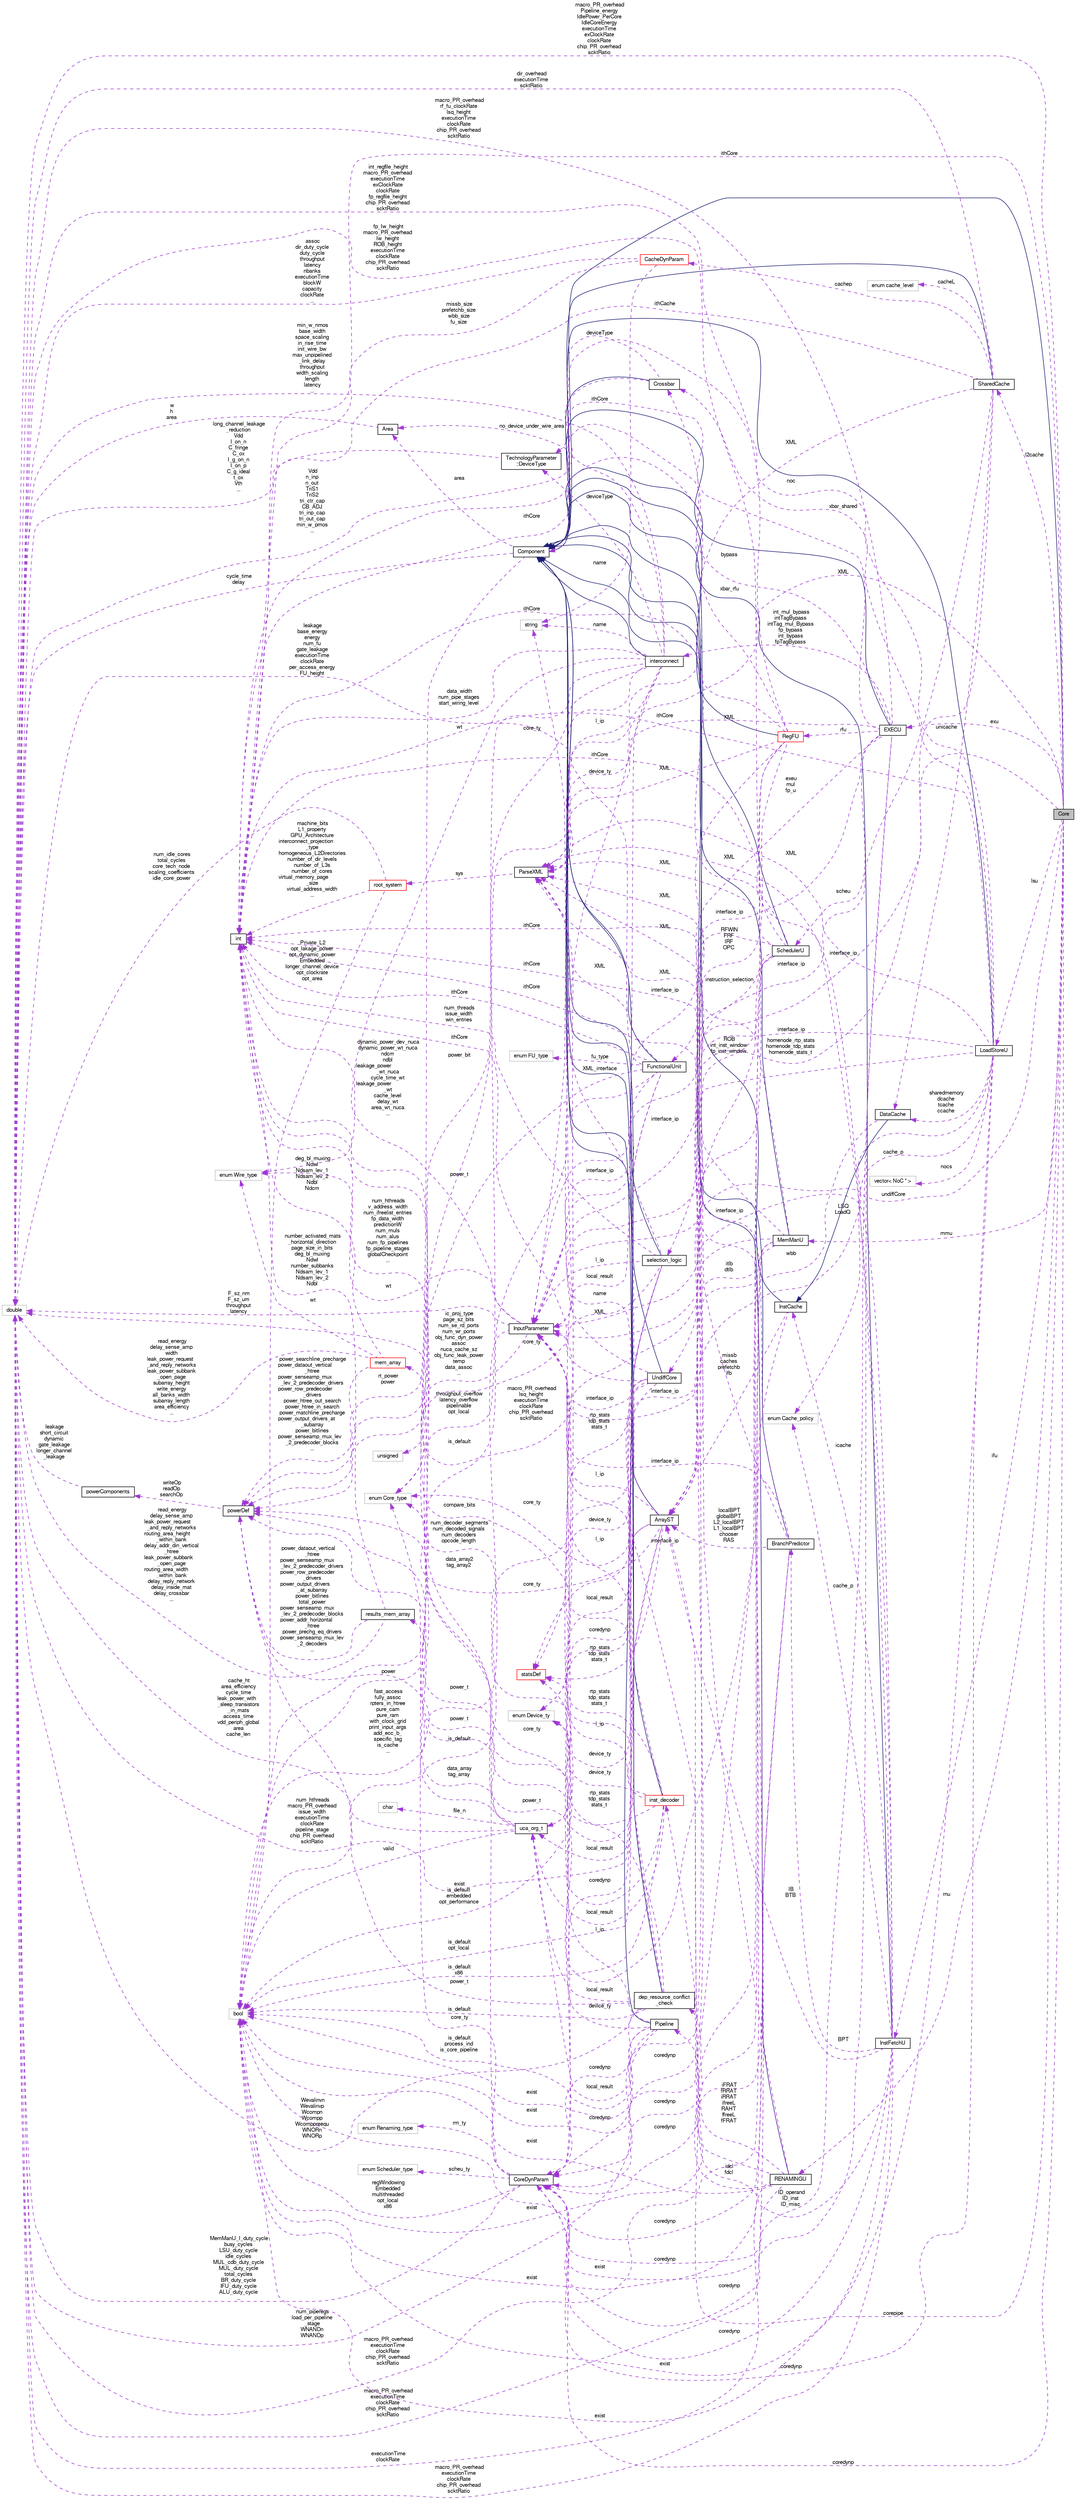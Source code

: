 digraph "Core"
{
  bgcolor="transparent";
  edge [fontname="FreeSans",fontsize="10",labelfontname="FreeSans",labelfontsize="10"];
  node [fontname="FreeSans",fontsize="10",shape=record];
  rankdir="LR";
  Node2 [label="Core",height=0.2,width=0.4,color="black", fillcolor="grey75", style="filled", fontcolor="black"];
  Node3 -> Node2 [dir="back",color="midnightblue",fontsize="10",style="solid",fontname="FreeSans"];
  Node3 [label="Component",height=0.2,width=0.4,color="black",URL="$classComponent.html"];
  Node4 -> Node3 [dir="back",color="darkorchid3",fontsize="10",style="dashed",label=" cycle_time\ndelay" ,fontname="FreeSans"];
  Node4 [label="double",height=0.2,width=0.4,color="grey75"];
  Node5 -> Node3 [dir="back",color="darkorchid3",fontsize="10",style="dashed",label=" rt_power\npower" ,fontname="FreeSans"];
  Node5 [label="powerDef",height=0.2,width=0.4,color="black",URL="$classpowerDef.html"];
  Node6 -> Node5 [dir="back",color="darkorchid3",fontsize="10",style="dashed",label=" writeOp\nreadOp\nsearchOp" ,fontname="FreeSans"];
  Node6 [label="powerComponents",height=0.2,width=0.4,color="black",URL="$classpowerComponents.html"];
  Node4 -> Node6 [dir="back",color="darkorchid3",fontsize="10",style="dashed",label=" leakage\nshort_circuit\ndynamic\ngate_leakage\nlonger_channel\l_leakage" ,fontname="FreeSans"];
  Node7 -> Node3 [dir="back",color="darkorchid3",fontsize="10",style="dashed",label=" area" ,fontname="FreeSans"];
  Node7 [label="Area",height=0.2,width=0.4,color="black",URL="$classArea.html"];
  Node4 -> Node7 [dir="back",color="darkorchid3",fontsize="10",style="dashed",label=" w\nh\narea" ,fontname="FreeSans"];
  Node8 -> Node2 [dir="back",color="darkorchid3",fontsize="10",style="dashed",label=" undiffCore" ,fontname="FreeSans"];
  Node8 [label="UndiffCore",height=0.2,width=0.4,color="black",URL="$classUndiffCore.html"];
  Node3 -> Node8 [dir="back",color="midnightblue",fontsize="10",style="solid",fontname="FreeSans"];
  Node4 -> Node8 [dir="back",color="darkorchid3",fontsize="10",style="dashed",label=" num_hthreads\nmacro_PR_overhead\nissue_width\nexecutionTime\nclockRate\npipeline_stage\nchip_PR_overhead\nscktRatio" ,fontname="FreeSans"];
  Node9 -> Node8 [dir="back",color="darkorchid3",fontsize="10",style="dashed",label=" coredynp" ,fontname="FreeSans"];
  Node9 [label="CoreDynParam",height=0.2,width=0.4,color="black",URL="$classCoreDynParam.html"];
  Node4 -> Node9 [dir="back",color="darkorchid3",fontsize="10",style="dashed",label=" MemManU_I_duty_cycle\nbusy_cycles\nLSU_duty_cycle\nidle_cycles\nMUL_cdb_duty_cycle\nMUL_duty_cycle\ntotal_cycles\nBR_duty_cycle\nIFU_duty_cycle\nALU_duty_cycle\n..." ,fontname="FreeSans"];
  Node10 -> Node9 [dir="back",color="darkorchid3",fontsize="10",style="dashed",label=" num_hthreads\nv_address_width\nnum_ifreelist_entries\nfp_data_width\npredictionW\nnum_muls\nnum_alus\nnum_fp_pipelines\nfp_pipeline_stages\nglobalCheckpoint\n..." ,fontname="FreeSans"];
  Node10 [label="int",height=0.2,width=0.4,color="black",URL="$classint.html"];
  Node11 -> Node9 [dir="back",color="darkorchid3",fontsize="10",style="dashed",label=" rm_ty" ,fontname="FreeSans"];
  Node11 [label="enum Renaming_type",height=0.2,width=0.4,color="grey75"];
  Node12 -> Node9 [dir="back",color="darkorchid3",fontsize="10",style="dashed",label=" regWindowing\nEmbedded\nmultithreaded\nopt_local\nx86" ,fontname="FreeSans"];
  Node12 [label="bool",height=0.2,width=0.4,color="grey75"];
  Node13 -> Node9 [dir="back",color="darkorchid3",fontsize="10",style="dashed",label=" scheu_ty" ,fontname="FreeSans"];
  Node13 [label="enum Scheduler_type",height=0.2,width=0.4,color="grey75"];
  Node14 -> Node9 [dir="back",color="darkorchid3",fontsize="10",style="dashed",label=" core_ty" ,fontname="FreeSans"];
  Node14 [label="enum Core_type",height=0.2,width=0.4,color="grey75"];
  Node10 -> Node8 [dir="back",color="darkorchid3",fontsize="10",style="dashed",label=" ithCore" ,fontname="FreeSans"];
  Node12 -> Node8 [dir="back",color="darkorchid3",fontsize="10",style="dashed",label=" exist\nis_default\nembedded\nopt_performance" ,fontname="FreeSans"];
  Node15 -> Node8 [dir="back",color="darkorchid3",fontsize="10",style="dashed",label=" interface_ip" ,fontname="FreeSans"];
  Node15 [label="InputParameter",height=0.2,width=0.4,color="black",URL="$classInputParameter.html"];
  Node4 -> Node15 [dir="back",color="darkorchid3",fontsize="10",style="dashed",label=" F_sz_nm\nF_sz_um\nthroughput\nlatency" ,fontname="FreeSans"];
  Node10 -> Node15 [dir="back",color="darkorchid3",fontsize="10",style="dashed",label=" dynamic_power_dev_nuca\ndynamic_power_wt_nuca\nndcm\nndbl\nleakage_power\l_wt_nuca\ncycle_time_wt\nleakage_power\l_wt\ncache_level\ndelay_wt\narea_wt_nuca\n..." ,fontname="FreeSans"];
  Node12 -> Node15 [dir="back",color="darkorchid3",fontsize="10",style="dashed",label=" fast_access\nfully_assoc\nrpters_in_htree\npure_cam\npure_ram\nwith_clock_grid\nprint_input_args\nadd_ecc_b_\nspecific_tag\nis_cache\n..." ,fontname="FreeSans"];
  Node16 -> Node15 [dir="back",color="darkorchid3",fontsize="10",style="dashed",label=" wt" ,fontname="FreeSans"];
  Node16 [label="enum Wire_type",height=0.2,width=0.4,color="grey75"];
  Node17 -> Node15 [dir="back",color="darkorchid3",fontsize="10",style="dashed",label=" ic_proj_type\npage_sz_bits\nnum_se_rd_ports\nnum_wr_ports\nobj_func_dyn_power\nassoc\nnuca_cache_sz\nobj_func_leak_power\ntemp\ndata_assoc\n..." ,fontname="FreeSans"];
  Node17 [label="unsigned",height=0.2,width=0.4,color="grey75"];
  Node18 -> Node8 [dir="back",color="darkorchid3",fontsize="10",style="dashed",label=" XML" ,fontname="FreeSans"];
  Node18 [label="ParseXML",height=0.2,width=0.4,color="black",URL="$classParseXML.html"];
  Node19 -> Node18 [dir="back",color="darkorchid3",fontsize="10",style="dashed",label=" sys" ,fontname="FreeSans"];
  Node19 [label="root_system",height=0.2,width=0.4,color="red",URL="$structroot__system.html"];
  Node4 -> Node19 [dir="back",color="darkorchid3",fontsize="10",style="dashed",label=" num_idle_cores\ntotal_cycles\ncore_tech_node\nscaling_coefficients\nidle_core_power" ,fontname="FreeSans"];
  Node10 -> Node19 [dir="back",color="darkorchid3",fontsize="10",style="dashed",label=" machine_bits\nL1_property\nGPU_Architecture\ninterconnect_projection\l_type\nhomogeneous_L2Directories\nnumber_of_dir_levels\nnumber_of_L3s\nnumber_of_cores\nvirtual_memory_page\l_size\nvirtual_address_width\n..." ,fontname="FreeSans"];
  Node12 -> Node19 [dir="back",color="darkorchid3",fontsize="10",style="dashed",label=" Private_L2\nopt_lakage_power\nopt_dynamic_power\nEmbedded\nlonger_channel_device\nopt_clockrate\nopt_area" ,fontname="FreeSans"];
  Node14 -> Node8 [dir="back",color="darkorchid3",fontsize="10",style="dashed",label=" core_ty" ,fontname="FreeSans"];
  Node38 -> Node2 [dir="back",color="darkorchid3",fontsize="10",style="dashed",label=" corepipe" ,fontname="FreeSans"];
  Node38 [label="Pipeline",height=0.2,width=0.4,color="black",URL="$classPipeline.html"];
  Node3 -> Node38 [dir="back",color="midnightblue",fontsize="10",style="solid",fontname="FreeSans"];
  Node4 -> Node38 [dir="back",color="darkorchid3",fontsize="10",style="dashed",label=" num_piperegs\nload_per_pipeline\l_stage\nWNANDn\nWNANDp" ,fontname="FreeSans"];
  Node39 -> Node38 [dir="back",color="darkorchid3",fontsize="10",style="dashed",label=" device_ty" ,fontname="FreeSans"];
  Node39 [label="enum Device_ty",height=0.2,width=0.4,color="grey75"];
  Node9 -> Node38 [dir="back",color="darkorchid3",fontsize="10",style="dashed",label=" coredynp" ,fontname="FreeSans"];
  Node40 -> Node38 [dir="back",color="darkorchid3",fontsize="10",style="dashed",label=" local_result" ,fontname="FreeSans"];
  Node40 [label="uca_org_t",height=0.2,width=0.4,color="black",URL="$classuca__org__t.html"];
  Node4 -> Node40 [dir="back",color="darkorchid3",fontsize="10",style="dashed",label=" cache_ht\narea_efficiency\ncycle_time\nleak_power_with\l_sleep_transistors\l_in_mats\naccess_time\nvdd_periph_global\narea\ncache_len" ,fontname="FreeSans"];
  Node21 -> Node40 [dir="back",color="darkorchid3",fontsize="10",style="dashed",label=" file_n" ,fontname="FreeSans"];
  Node21 [label="char",height=0.2,width=0.4,color="grey75"];
  Node5 -> Node40 [dir="back",color="darkorchid3",fontsize="10",style="dashed",label=" power" ,fontname="FreeSans"];
  Node41 -> Node40 [dir="back",color="darkorchid3",fontsize="10",style="dashed",label=" data_array2\ntag_array2" ,fontname="FreeSans"];
  Node41 [label="mem_array",height=0.2,width=0.4,color="red",URL="$classmem__array.html"];
  Node4 -> Node41 [dir="back",color="darkorchid3",fontsize="10",style="dashed",label=" read_energy\ndelay_sense_amp\nwidth\nleak_power_request\l_and_reply_networks\nleak_power_subbank\l_open_page\nsubarray_height\nwrite_energy\nall_banks_width\nsubarray_length\narea_efficiency\n..." ,fontname="FreeSans"];
  Node5 -> Node41 [dir="back",color="darkorchid3",fontsize="10",style="dashed",label=" power_searchline_precharge\npower_dataout_vertical\l_htree\npower_senseamp_mux\l_lev_2_predecoder_drivers\npower_row_predecoder\l_drivers\npower_htree_out_search\npower_htree_in_search\npower_matchline_precharge\npower_output_drivers_at\l_subarray\npower_bitlines\npower_senseamp_mux_lev\l_2_predecoder_blocks\n..." ,fontname="FreeSans"];
  Node10 -> Node41 [dir="back",color="darkorchid3",fontsize="10",style="dashed",label=" deg_bl_muxing\nNdwl\nNdsam_lev_1\nNdsam_lev_2\nNdbl\nNdcm" ,fontname="FreeSans"];
  Node16 -> Node41 [dir="back",color="darkorchid3",fontsize="10",style="dashed",label=" wt" ,fontname="FreeSans"];
  Node43 -> Node40 [dir="back",color="darkorchid3",fontsize="10",style="dashed",label=" data_array\ntag_array" ,fontname="FreeSans"];
  Node43 [label="results_mem_array",height=0.2,width=0.4,color="black",URL="$structresults__mem__array.html"];
  Node4 -> Node43 [dir="back",color="darkorchid3",fontsize="10",style="dashed",label=" read_energy\ndelay_sense_amp\nleak_power_request\l_and_reply_networks\nrouting_area_height\l_within_bank\ndelay_addr_din_vertical\l_htree\nleak_power_subbank\l_open_page\nrouting_area_width\l_within_bank\ndelay_reply_network\ndelay_inside_mat\ndelay_crossbar\n..." ,fontname="FreeSans"];
  Node5 -> Node43 [dir="back",color="darkorchid3",fontsize="10",style="dashed",label=" power_dataout_vertical\l_htree\npower_senseamp_mux\l_lev_2_predecoder_drivers\npower_row_predecoder\l_drivers\npower_output_drivers\l_at_subarray\npower_bitlines\ntotal_power\npower_senseamp_mux\l_lev_2_predecoder_blocks\npower_addr_horizontal\l_htree\npower_prechg_eq_drivers\npower_senseamp_mux_lev\l_2_decoders\n..." ,fontname="FreeSans"];
  Node10 -> Node43 [dir="back",color="darkorchid3",fontsize="10",style="dashed",label=" number_activated_mats\l_horizontal_direction\npage_size_in_bits\ndeg_bl_muxing\nNdwl\nnumber_subbanks\nNdsam_lev_1\nNdsam_lev_2\nNdbl" ,fontname="FreeSans"];
  Node12 -> Node40 [dir="back",color="darkorchid3",fontsize="10",style="dashed",label=" valid" ,fontname="FreeSans"];
  Node12 -> Node38 [dir="back",color="darkorchid3",fontsize="10",style="dashed",label=" is_default\nprocess_ind\nis_core_pipeline" ,fontname="FreeSans"];
  Node15 -> Node38 [dir="back",color="darkorchid3",fontsize="10",style="dashed",label=" l_ip" ,fontname="FreeSans"];
  Node44 -> Node2 [dir="back",color="darkorchid3",fontsize="10",style="dashed",label=" exu" ,fontname="FreeSans"];
  Node44 [label="EXECU",height=0.2,width=0.4,color="black",URL="$classEXECU.html"];
  Node3 -> Node44 [dir="back",color="midnightblue",fontsize="10",style="solid",fontname="FreeSans"];
  Node45 -> Node44 [dir="back",color="darkorchid3",fontsize="10",style="dashed",label=" exeu\nmul\nfp_u" ,fontname="FreeSans"];
  Node45 [label="FunctionalUnit",height=0.2,width=0.4,color="black",URL="$classFunctionalUnit.html"];
  Node3 -> Node45 [dir="back",color="midnightblue",fontsize="10",style="solid",fontname="FreeSans"];
  Node4 -> Node45 [dir="back",color="darkorchid3",fontsize="10",style="dashed",label=" leakage\nbase_energy\nenergy\nnum_fu\ngate_leakage\nexecutionTime\nclockRate\nper_access_energy\nFU_height" ,fontname="FreeSans"];
  Node9 -> Node45 [dir="back",color="darkorchid3",fontsize="10",style="dashed",label=" coredynp" ,fontname="FreeSans"];
  Node5 -> Node45 [dir="back",color="darkorchid3",fontsize="10",style="dashed",label=" power_t" ,fontname="FreeSans"];
  Node46 -> Node45 [dir="back",color="darkorchid3",fontsize="10",style="dashed",label=" rtp_stats\ntdp_stats\nstats_t" ,fontname="FreeSans"];
  Node46 [label="statsDef",height=0.2,width=0.4,color="red",URL="$classstatsDef.html"];
  Node48 -> Node45 [dir="back",color="darkorchid3",fontsize="10",style="dashed",label=" fu_type" ,fontname="FreeSans"];
  Node48 [label="enum FU_type",height=0.2,width=0.4,color="grey75"];
  Node10 -> Node45 [dir="back",color="darkorchid3",fontsize="10",style="dashed",label=" ithCore" ,fontname="FreeSans"];
  Node12 -> Node45 [dir="back",color="darkorchid3",fontsize="10",style="dashed",label=" is_default" ,fontname="FreeSans"];
  Node15 -> Node45 [dir="back",color="darkorchid3",fontsize="10",style="dashed",label=" interface_ip" ,fontname="FreeSans"];
  Node18 -> Node45 [dir="back",color="darkorchid3",fontsize="10",style="dashed",label=" XML" ,fontname="FreeSans"];
  Node4 -> Node44 [dir="back",color="darkorchid3",fontsize="10",style="dashed",label=" macro_PR_overhead\nrf_fu_clockRate\nlsq_height\nexecutionTime\nclockRate\nchip_PR_overhead\nscktRatio" ,fontname="FreeSans"];
  Node49 -> Node44 [dir="back",color="darkorchid3",fontsize="10",style="dashed",label=" scheu" ,fontname="FreeSans"];
  Node49 [label="SchedulerU",height=0.2,width=0.4,color="black",URL="$classSchedulerU.html"];
  Node3 -> Node49 [dir="back",color="midnightblue",fontsize="10",style="solid",fontname="FreeSans"];
  Node4 -> Node49 [dir="back",color="darkorchid3",fontsize="10",style="dashed",label=" fp_Iw_height\nmacro_PR_overhead\nIw_height\nROB_height\nexecutionTime\nclockRate\nchip_PR_overhead\nscktRatio" ,fontname="FreeSans"];
  Node50 -> Node49 [dir="back",color="darkorchid3",fontsize="10",style="dashed",label=" ROB\nint_inst_window\nfp_inst_window" ,fontname="FreeSans"];
  Node50 [label="ArrayST",height=0.2,width=0.4,color="black",URL="$classArrayST.html"];
  Node3 -> Node50 [dir="back",color="midnightblue",fontsize="10",style="solid",fontname="FreeSans"];
  Node39 -> Node50 [dir="back",color="darkorchid3",fontsize="10",style="dashed",label=" device_ty" ,fontname="FreeSans"];
  Node5 -> Node50 [dir="back",color="darkorchid3",fontsize="10",style="dashed",label=" power_t" ,fontname="FreeSans"];
  Node40 -> Node50 [dir="back",color="darkorchid3",fontsize="10",style="dashed",label=" local_result" ,fontname="FreeSans"];
  Node46 -> Node50 [dir="back",color="darkorchid3",fontsize="10",style="dashed",label=" rtp_stats\ntdp_stats\nstats_t" ,fontname="FreeSans"];
  Node12 -> Node50 [dir="back",color="darkorchid3",fontsize="10",style="dashed",label=" is_default\nopt_local" ,fontname="FreeSans"];
  Node51 -> Node50 [dir="back",color="darkorchid3",fontsize="10",style="dashed",label=" name" ,fontname="FreeSans"];
  Node51 [label="string",height=0.2,width=0.4,color="grey75"];
  Node15 -> Node50 [dir="back",color="darkorchid3",fontsize="10",style="dashed",label=" l_ip" ,fontname="FreeSans"];
  Node14 -> Node50 [dir="back",color="darkorchid3",fontsize="10",style="dashed",label=" core_ty" ,fontname="FreeSans"];
  Node9 -> Node49 [dir="back",color="darkorchid3",fontsize="10",style="dashed",label=" coredynp" ,fontname="FreeSans"];
  Node10 -> Node49 [dir="back",color="darkorchid3",fontsize="10",style="dashed",label=" ithCore" ,fontname="FreeSans"];
  Node12 -> Node49 [dir="back",color="darkorchid3",fontsize="10",style="dashed",label=" exist" ,fontname="FreeSans"];
  Node15 -> Node49 [dir="back",color="darkorchid3",fontsize="10",style="dashed",label=" interface_ip" ,fontname="FreeSans"];
  Node52 -> Node49 [dir="back",color="darkorchid3",fontsize="10",style="dashed",label=" instruction_selection" ,fontname="FreeSans"];
  Node52 [label="selection_logic",height=0.2,width=0.4,color="black",URL="$classselection__logic.html"];
  Node3 -> Node52 [dir="back",color="midnightblue",fontsize="10",style="solid",fontname="FreeSans"];
  Node39 -> Node52 [dir="back",color="darkorchid3",fontsize="10",style="dashed",label=" device_ty" ,fontname="FreeSans"];
  Node40 -> Node52 [dir="back",color="darkorchid3",fontsize="10",style="dashed",label=" local_result" ,fontname="FreeSans"];
  Node10 -> Node52 [dir="back",color="darkorchid3",fontsize="10",style="dashed",label=" num_threads\nissue_width\nwin_entries" ,fontname="FreeSans"];
  Node12 -> Node52 [dir="back",color="darkorchid3",fontsize="10",style="dashed",label=" is_default" ,fontname="FreeSans"];
  Node15 -> Node52 [dir="back",color="darkorchid3",fontsize="10",style="dashed",label=" l_ip" ,fontname="FreeSans"];
  Node18 -> Node52 [dir="back",color="darkorchid3",fontsize="10",style="dashed",label=" XML_interface" ,fontname="FreeSans"];
  Node14 -> Node52 [dir="back",color="darkorchid3",fontsize="10",style="dashed",label=" core_ty" ,fontname="FreeSans"];
  Node18 -> Node49 [dir="back",color="darkorchid3",fontsize="10",style="dashed",label=" XML" ,fontname="FreeSans"];
  Node9 -> Node44 [dir="back",color="darkorchid3",fontsize="10",style="dashed",label=" coredynp" ,fontname="FreeSans"];
  Node3 -> Node44 [dir="back",color="darkorchid3",fontsize="10",style="dashed",label=" bypass" ,fontname="FreeSans"];
  Node53 -> Node44 [dir="back",color="darkorchid3",fontsize="10",style="dashed",label=" int_mul_bypass\nintTagBypass\nintTag_mul_Bypass\nfp_bypass\nint_bypass\nfpTagBypass" ,fontname="FreeSans"];
  Node53 [label="interconnect",height=0.2,width=0.4,color="black",URL="$classinterconnect.html"];
  Node3 -> Node53 [dir="back",color="midnightblue",fontsize="10",style="solid",fontname="FreeSans"];
  Node4 -> Node53 [dir="back",color="darkorchid3",fontsize="10",style="dashed",label=" min_w_nmos\nbase_width\nspace_scaling\nin_rise_time\ninit_wire_bw\nmax_unpipelined\l_link_delay\nthroughput\nwidth_scaling\nlength\nlatency\n..." ,fontname="FreeSans"];
  Node51 -> Node53 [dir="back",color="darkorchid3",fontsize="10",style="dashed",label=" name" ,fontname="FreeSans"];
  Node39 -> Node53 [dir="back",color="darkorchid3",fontsize="10",style="dashed",label=" device_ty" ,fontname="FreeSans"];
  Node5 -> Node53 [dir="back",color="darkorchid3",fontsize="10",style="dashed",label=" power_bit" ,fontname="FreeSans"];
  Node40 -> Node53 [dir="back",color="darkorchid3",fontsize="10",style="dashed",label=" local_result" ,fontname="FreeSans"];
  Node10 -> Node53 [dir="back",color="darkorchid3",fontsize="10",style="dashed",label=" data_width\nnum_pipe_stages\nstart_wiring_level" ,fontname="FreeSans"];
  Node12 -> Node53 [dir="back",color="darkorchid3",fontsize="10",style="dashed",label=" throughput_overflow\nlatency_overflow\npipelinable\nopt_local" ,fontname="FreeSans"];
  Node7 -> Node53 [dir="back",color="darkorchid3",fontsize="10",style="dashed",label=" no_device_under_wire_area" ,fontname="FreeSans"];
  Node16 -> Node53 [dir="back",color="darkorchid3",fontsize="10",style="dashed",label=" wt" ,fontname="FreeSans"];
  Node15 -> Node53 [dir="back",color="darkorchid3",fontsize="10",style="dashed",label=" l_ip" ,fontname="FreeSans"];
  Node54 -> Node53 [dir="back",color="darkorchid3",fontsize="10",style="dashed",label=" deviceType" ,fontname="FreeSans"];
  Node54 [label="TechnologyParameter\l::DeviceType",height=0.2,width=0.4,color="black",URL="$classTechnologyParameter_1_1DeviceType.html"];
  Node4 -> Node54 [dir="back",color="darkorchid3",fontsize="10",style="dashed",label=" long_channel_leakage\l_reduction\nVdd\nI_on_n\nC_fringe\nC_ox\nI_g_on_n\nI_on_p\nC_g_ideal\nt_ox\nVth\n..." ,fontname="FreeSans"];
  Node14 -> Node53 [dir="back",color="darkorchid3",fontsize="10",style="dashed",label=" core_ty" ,fontname="FreeSans"];
  Node10 -> Node44 [dir="back",color="darkorchid3",fontsize="10",style="dashed",label=" ithCore" ,fontname="FreeSans"];
  Node12 -> Node44 [dir="back",color="darkorchid3",fontsize="10",style="dashed",label=" exist" ,fontname="FreeSans"];
  Node15 -> Node44 [dir="back",color="darkorchid3",fontsize="10",style="dashed",label=" interface_ip" ,fontname="FreeSans"];
  Node18 -> Node44 [dir="back",color="darkorchid3",fontsize="10",style="dashed",label=" XML" ,fontname="FreeSans"];
  Node55 -> Node44 [dir="back",color="darkorchid3",fontsize="10",style="dashed",label=" rfu" ,fontname="FreeSans"];
  Node55 [label="RegFU",height=0.2,width=0.4,color="red",URL="$classRegFU.html"];
  Node3 -> Node55 [dir="back",color="midnightblue",fontsize="10",style="solid",fontname="FreeSans"];
  Node4 -> Node55 [dir="back",color="darkorchid3",fontsize="10",style="dashed",label=" int_regfile_height\nmacro_PR_overhead\nexecutionTime\nexClockRate\nclockRate\nfp_regfile_height\nchip_PR_overhead\nscktRatio" ,fontname="FreeSans"];
  Node50 -> Node55 [dir="back",color="darkorchid3",fontsize="10",style="dashed",label=" RFWIN\nFRF\nIRF\nOPC" ,fontname="FreeSans"];
  Node9 -> Node55 [dir="back",color="darkorchid3",fontsize="10",style="dashed",label=" coredynp" ,fontname="FreeSans"];
  Node10 -> Node55 [dir="back",color="darkorchid3",fontsize="10",style="dashed",label=" ithCore" ,fontname="FreeSans"];
  Node12 -> Node55 [dir="back",color="darkorchid3",fontsize="10",style="dashed",label=" exist" ,fontname="FreeSans"];
  Node15 -> Node55 [dir="back",color="darkorchid3",fontsize="10",style="dashed",label=" interface_ip" ,fontname="FreeSans"];
  Node18 -> Node55 [dir="back",color="darkorchid3",fontsize="10",style="dashed",label=" XML" ,fontname="FreeSans"];
  Node57 -> Node55 [dir="back",color="darkorchid3",fontsize="10",style="dashed",label=" xbar_rfu" ,fontname="FreeSans"];
  Node57 [label="Crossbar",height=0.2,width=0.4,color="black",URL="$classCrossbar.html"];
  Node3 -> Node57 [dir="back",color="midnightblue",fontsize="10",style="solid",fontname="FreeSans"];
  Node4 -> Node57 [dir="back",color="darkorchid3",fontsize="10",style="dashed",label=" Vdd\nn_inp\nn_out\nTriS1\nTriS2\ntri_ctr_cap\nCB_ADJ\ntri_inp_cap\ntri_out_cap\nmin_w_pmos\n..." ,fontname="FreeSans"];
  Node54 -> Node57 [dir="back",color="darkorchid3",fontsize="10",style="dashed",label=" deviceType" ,fontname="FreeSans"];
  Node4 -> Node2 [dir="back",color="darkorchid3",fontsize="10",style="dashed",label=" macro_PR_overhead\nPipeline_energy\nIdlePower_PerCore\nIdleCoreEnergy\nexecutionTime\nexClockRate\nclockRate\nchip_PR_overhead\nscktRatio" ,fontname="FreeSans"];
  Node9 -> Node2 [dir="back",color="darkorchid3",fontsize="10",style="dashed",label=" coredynp" ,fontname="FreeSans"];
  Node58 -> Node2 [dir="back",color="darkorchid3",fontsize="10",style="dashed",label=" ifu" ,fontname="FreeSans"];
  Node58 [label="InstFetchU",height=0.2,width=0.4,color="black",URL="$classInstFetchU.html"];
  Node3 -> Node58 [dir="back",color="midnightblue",fontsize="10",style="solid",fontname="FreeSans"];
  Node59 -> Node58 [dir="back",color="darkorchid3",fontsize="10",style="dashed",label=" cache_p" ,fontname="FreeSans"];
  Node59 [label="enum Cache_policy",height=0.2,width=0.4,color="grey75"];
  Node4 -> Node58 [dir="back",color="darkorchid3",fontsize="10",style="dashed",label=" macro_PR_overhead\nexecutionTime\nclockRate\nchip_PR_overhead\nscktRatio" ,fontname="FreeSans"];
  Node50 -> Node58 [dir="back",color="darkorchid3",fontsize="10",style="dashed",label=" IB\nBTB" ,fontname="FreeSans"];
  Node9 -> Node58 [dir="back",color="darkorchid3",fontsize="10",style="dashed",label=" coredynp" ,fontname="FreeSans"];
  Node10 -> Node58 [dir="back",color="darkorchid3",fontsize="10",style="dashed",label=" ithCore" ,fontname="FreeSans"];
  Node12 -> Node58 [dir="back",color="darkorchid3",fontsize="10",style="dashed",label=" exist" ,fontname="FreeSans"];
  Node60 -> Node58 [dir="back",color="darkorchid3",fontsize="10",style="dashed",label=" ID_operand\nID_inst\nID_misc" ,fontname="FreeSans"];
  Node60 [label="inst_decoder",height=0.2,width=0.4,color="red",URL="$classinst__decoder.html"];
  Node3 -> Node60 [dir="back",color="midnightblue",fontsize="10",style="solid",fontname="FreeSans"];
  Node39 -> Node60 [dir="back",color="darkorchid3",fontsize="10",style="dashed",label=" device_ty" ,fontname="FreeSans"];
  Node5 -> Node60 [dir="back",color="darkorchid3",fontsize="10",style="dashed",label=" power_t" ,fontname="FreeSans"];
  Node40 -> Node60 [dir="back",color="darkorchid3",fontsize="10",style="dashed",label=" local_result" ,fontname="FreeSans"];
  Node46 -> Node60 [dir="back",color="darkorchid3",fontsize="10",style="dashed",label=" rtp_stats\ntdp_stats\nstats_t" ,fontname="FreeSans"];
  Node10 -> Node60 [dir="back",color="darkorchid3",fontsize="10",style="dashed",label=" num_decoder_segments\nnum_decoded_signals\nnum_decoders\nopcode_length" ,fontname="FreeSans"];
  Node12 -> Node60 [dir="back",color="darkorchid3",fontsize="10",style="dashed",label=" is_default\nx86" ,fontname="FreeSans"];
  Node15 -> Node60 [dir="back",color="darkorchid3",fontsize="10",style="dashed",label=" l_ip" ,fontname="FreeSans"];
  Node14 -> Node60 [dir="back",color="darkorchid3",fontsize="10",style="dashed",label=" core_ty" ,fontname="FreeSans"];
  Node65 -> Node58 [dir="back",color="darkorchid3",fontsize="10",style="dashed",label=" BPT" ,fontname="FreeSans"];
  Node65 [label="BranchPredictor",height=0.2,width=0.4,color="black",URL="$classBranchPredictor.html"];
  Node3 -> Node65 [dir="back",color="midnightblue",fontsize="10",style="solid",fontname="FreeSans"];
  Node4 -> Node65 [dir="back",color="darkorchid3",fontsize="10",style="dashed",label=" macro_PR_overhead\nexecutionTime\nclockRate\nchip_PR_overhead\nscktRatio" ,fontname="FreeSans"];
  Node50 -> Node65 [dir="back",color="darkorchid3",fontsize="10",style="dashed",label=" localBPT\nglobalBPT\nL2_localBPT\nL1_localBPT\nchooser\nRAS" ,fontname="FreeSans"];
  Node9 -> Node65 [dir="back",color="darkorchid3",fontsize="10",style="dashed",label=" coredynp" ,fontname="FreeSans"];
  Node10 -> Node65 [dir="back",color="darkorchid3",fontsize="10",style="dashed",label=" ithCore" ,fontname="FreeSans"];
  Node12 -> Node65 [dir="back",color="darkorchid3",fontsize="10",style="dashed",label=" exist" ,fontname="FreeSans"];
  Node15 -> Node65 [dir="back",color="darkorchid3",fontsize="10",style="dashed",label=" interface_ip" ,fontname="FreeSans"];
  Node18 -> Node65 [dir="back",color="darkorchid3",fontsize="10",style="dashed",label=" XML" ,fontname="FreeSans"];
  Node66 -> Node58 [dir="back",color="darkorchid3",fontsize="10",style="dashed",label=" icache" ,fontname="FreeSans"];
  Node66 [label="InstCache",height=0.2,width=0.4,color="black",URL="$classInstCache.html"];
  Node3 -> Node66 [dir="back",color="midnightblue",fontsize="10",style="solid",fontname="FreeSans"];
  Node50 -> Node66 [dir="back",color="darkorchid3",fontsize="10",style="dashed",label=" missb\ncaches\nprefetchb\nifb" ,fontname="FreeSans"];
  Node5 -> Node66 [dir="back",color="darkorchid3",fontsize="10",style="dashed",label=" power_t" ,fontname="FreeSans"];
  Node15 -> Node58 [dir="back",color="darkorchid3",fontsize="10",style="dashed",label=" interface_ip" ,fontname="FreeSans"];
  Node18 -> Node58 [dir="back",color="darkorchid3",fontsize="10",style="dashed",label=" XML" ,fontname="FreeSans"];
  Node67 -> Node2 [dir="back",color="darkorchid3",fontsize="10",style="dashed",label=" l2cache" ,fontname="FreeSans"];
  Node67 [label="SharedCache",height=0.2,width=0.4,color="black",URL="$classSharedCache.html"];
  Node3 -> Node67 [dir="back",color="midnightblue",fontsize="10",style="solid",fontname="FreeSans"];
  Node68 -> Node67 [dir="back",color="darkorchid3",fontsize="10",style="dashed",label=" cachep" ,fontname="FreeSans"];
  Node68 [label="CacheDynParam",height=0.2,width=0.4,color="red",URL="$classCacheDynParam.html"];
  Node4 -> Node68 [dir="back",color="darkorchid3",fontsize="10",style="dashed",label=" assoc\ndir_duty_cycle\nduty_cycle\nthroughput\nlatency\nnbanks\nexecutionTime\nblockW\ncapacity\nclockRate\n..." ,fontname="FreeSans"];
  Node51 -> Node68 [dir="back",color="darkorchid3",fontsize="10",style="dashed",label=" name" ,fontname="FreeSans"];
  Node10 -> Node68 [dir="back",color="darkorchid3",fontsize="10",style="dashed",label=" missb_size\nprefetchb_size\nwbb_size\nfu_size" ,fontname="FreeSans"];
  Node4 -> Node67 [dir="back",color="darkorchid3",fontsize="10",style="dashed",label=" dir_overhead\nexecutionTime\nscktRatio" ,fontname="FreeSans"];
  Node70 -> Node67 [dir="back",color="darkorchid3",fontsize="10",style="dashed",label=" cacheL" ,fontname="FreeSans"];
  Node70 [label="enum cache_level",height=0.2,width=0.4,color="grey75"];
  Node46 -> Node67 [dir="back",color="darkorchid3",fontsize="10",style="dashed",label=" homenode_rtp_stats\nhomenode_tdp_stats\nhomenode_stats_t" ,fontname="FreeSans"];
  Node10 -> Node67 [dir="back",color="darkorchid3",fontsize="10",style="dashed",label=" ithCache" ,fontname="FreeSans"];
  Node15 -> Node67 [dir="back",color="darkorchid3",fontsize="10",style="dashed",label=" interface_ip" ,fontname="FreeSans"];
  Node71 -> Node67 [dir="back",color="darkorchid3",fontsize="10",style="dashed",label=" unicache" ,fontname="FreeSans"];
  Node71 [label="DataCache",height=0.2,width=0.4,color="black",URL="$classDataCache.html"];
  Node66 -> Node71 [dir="back",color="midnightblue",fontsize="10",style="solid",fontname="FreeSans"];
  Node50 -> Node71 [dir="back",color="darkorchid3",fontsize="10",style="dashed",label=" wbb" ,fontname="FreeSans"];
  Node18 -> Node67 [dir="back",color="darkorchid3",fontsize="10",style="dashed",label=" XML" ,fontname="FreeSans"];
  Node72 -> Node2 [dir="back",color="darkorchid3",fontsize="10",style="dashed",label=" rnu" ,fontname="FreeSans"];
  Node72 [label="RENAMINGU",height=0.2,width=0.4,color="black",URL="$classRENAMINGU.html"];
  Node3 -> Node72 [dir="back",color="midnightblue",fontsize="10",style="solid",fontname="FreeSans"];
  Node4 -> Node72 [dir="back",color="darkorchid3",fontsize="10",style="dashed",label=" executionTime\nclockRate" ,fontname="FreeSans"];
  Node50 -> Node72 [dir="back",color="darkorchid3",fontsize="10",style="dashed",label=" iFRAT\nfRRAT\niRRAT\nifreeL\nRAHT\nffreeL\nfFRAT" ,fontname="FreeSans"];
  Node9 -> Node72 [dir="back",color="darkorchid3",fontsize="10",style="dashed",label=" coredynp" ,fontname="FreeSans"];
  Node10 -> Node72 [dir="back",color="darkorchid3",fontsize="10",style="dashed",label=" ithCore" ,fontname="FreeSans"];
  Node12 -> Node72 [dir="back",color="darkorchid3",fontsize="10",style="dashed",label=" exist" ,fontname="FreeSans"];
  Node15 -> Node72 [dir="back",color="darkorchid3",fontsize="10",style="dashed",label=" interface_ip" ,fontname="FreeSans"];
  Node18 -> Node72 [dir="back",color="darkorchid3",fontsize="10",style="dashed",label=" XML" ,fontname="FreeSans"];
  Node73 -> Node72 [dir="back",color="darkorchid3",fontsize="10",style="dashed",label=" idcl\nfdcl" ,fontname="FreeSans"];
  Node73 [label="dep_resource_conflict\l_check",height=0.2,width=0.4,color="black",URL="$classdep__resource__conflict__check.html"];
  Node3 -> Node73 [dir="back",color="midnightblue",fontsize="10",style="solid",fontname="FreeSans"];
  Node4 -> Node73 [dir="back",color="darkorchid3",fontsize="10",style="dashed",label=" Wevalinvn\nWevalinvp\nWcompn\nWcompp\nWcomppreequ\nWNORn\nWNORp" ,fontname="FreeSans"];
  Node9 -> Node73 [dir="back",color="darkorchid3",fontsize="10",style="dashed",label=" coredynp" ,fontname="FreeSans"];
  Node5 -> Node73 [dir="back",color="darkorchid3",fontsize="10",style="dashed",label=" power_t" ,fontname="FreeSans"];
  Node40 -> Node73 [dir="back",color="darkorchid3",fontsize="10",style="dashed",label=" local_result" ,fontname="FreeSans"];
  Node46 -> Node73 [dir="back",color="darkorchid3",fontsize="10",style="dashed",label=" rtp_stats\ntdp_stats\nstats_t" ,fontname="FreeSans"];
  Node10 -> Node73 [dir="back",color="darkorchid3",fontsize="10",style="dashed",label=" compare_bits" ,fontname="FreeSans"];
  Node12 -> Node73 [dir="back",color="darkorchid3",fontsize="10",style="dashed",label=" is_default" ,fontname="FreeSans"];
  Node15 -> Node73 [dir="back",color="darkorchid3",fontsize="10",style="dashed",label=" l_ip" ,fontname="FreeSans"];
  Node10 -> Node2 [dir="back",color="darkorchid3",fontsize="10",style="dashed",label=" ithCore" ,fontname="FreeSans"];
  Node15 -> Node2 [dir="back",color="darkorchid3",fontsize="10",style="dashed",label=" interface_ip" ,fontname="FreeSans"];
  Node18 -> Node2 [dir="back",color="darkorchid3",fontsize="10",style="dashed",label=" XML" ,fontname="FreeSans"];
  Node74 -> Node2 [dir="back",color="darkorchid3",fontsize="10",style="dashed",label=" mmu" ,fontname="FreeSans"];
  Node74 [label="MemManU",height=0.2,width=0.4,color="black",URL="$classMemManU.html"];
  Node3 -> Node74 [dir="back",color="midnightblue",fontsize="10",style="solid",fontname="FreeSans"];
  Node4 -> Node74 [dir="back",color="darkorchid3",fontsize="10",style="dashed",label=" macro_PR_overhead\nexecutionTime\nclockRate\nchip_PR_overhead\nscktRatio" ,fontname="FreeSans"];
  Node50 -> Node74 [dir="back",color="darkorchid3",fontsize="10",style="dashed",label=" itlb\ndtlb" ,fontname="FreeSans"];
  Node9 -> Node74 [dir="back",color="darkorchid3",fontsize="10",style="dashed",label=" coredynp" ,fontname="FreeSans"];
  Node10 -> Node74 [dir="back",color="darkorchid3",fontsize="10",style="dashed",label=" ithCore" ,fontname="FreeSans"];
  Node12 -> Node74 [dir="back",color="darkorchid3",fontsize="10",style="dashed",label=" exist" ,fontname="FreeSans"];
  Node15 -> Node74 [dir="back",color="darkorchid3",fontsize="10",style="dashed",label=" interface_ip" ,fontname="FreeSans"];
  Node18 -> Node74 [dir="back",color="darkorchid3",fontsize="10",style="dashed",label=" XML" ,fontname="FreeSans"];
  Node75 -> Node2 [dir="back",color="darkorchid3",fontsize="10",style="dashed",label=" lsu" ,fontname="FreeSans"];
  Node75 [label="LoadStoreU",height=0.2,width=0.4,color="black",URL="$classLoadStoreU.html"];
  Node3 -> Node75 [dir="back",color="midnightblue",fontsize="10",style="solid",fontname="FreeSans"];
  Node59 -> Node75 [dir="back",color="darkorchid3",fontsize="10",style="dashed",label=" cache_p" ,fontname="FreeSans"];
  Node76 -> Node75 [dir="back",color="darkorchid3",fontsize="10",style="dashed",label=" nocs" ,fontname="FreeSans"];
  Node76 [label="vector\< NoC * \>",height=0.2,width=0.4,color="grey75"];
  Node4 -> Node75 [dir="back",color="darkorchid3",fontsize="10",style="dashed",label=" macro_PR_overhead\nlsq_height\nexecutionTime\nclockRate\nchip_PR_overhead\nscktRatio" ,fontname="FreeSans"];
  Node50 -> Node75 [dir="back",color="darkorchid3",fontsize="10",style="dashed",label=" LSQ\nLoadQ" ,fontname="FreeSans"];
  Node9 -> Node75 [dir="back",color="darkorchid3",fontsize="10",style="dashed",label=" coredynp" ,fontname="FreeSans"];
  Node3 -> Node75 [dir="back",color="darkorchid3",fontsize="10",style="dashed",label=" noc" ,fontname="FreeSans"];
  Node10 -> Node75 [dir="back",color="darkorchid3",fontsize="10",style="dashed",label=" ithCore" ,fontname="FreeSans"];
  Node12 -> Node75 [dir="back",color="darkorchid3",fontsize="10",style="dashed",label=" exist" ,fontname="FreeSans"];
  Node15 -> Node75 [dir="back",color="darkorchid3",fontsize="10",style="dashed",label=" interface_ip" ,fontname="FreeSans"];
  Node71 -> Node75 [dir="back",color="darkorchid3",fontsize="10",style="dashed",label=" sharedmemory\ndcache\ntcache\nccache" ,fontname="FreeSans"];
  Node18 -> Node75 [dir="back",color="darkorchid3",fontsize="10",style="dashed",label=" XML" ,fontname="FreeSans"];
  Node57 -> Node75 [dir="back",color="darkorchid3",fontsize="10",style="dashed",label=" xbar_shared" ,fontname="FreeSans"];
}
